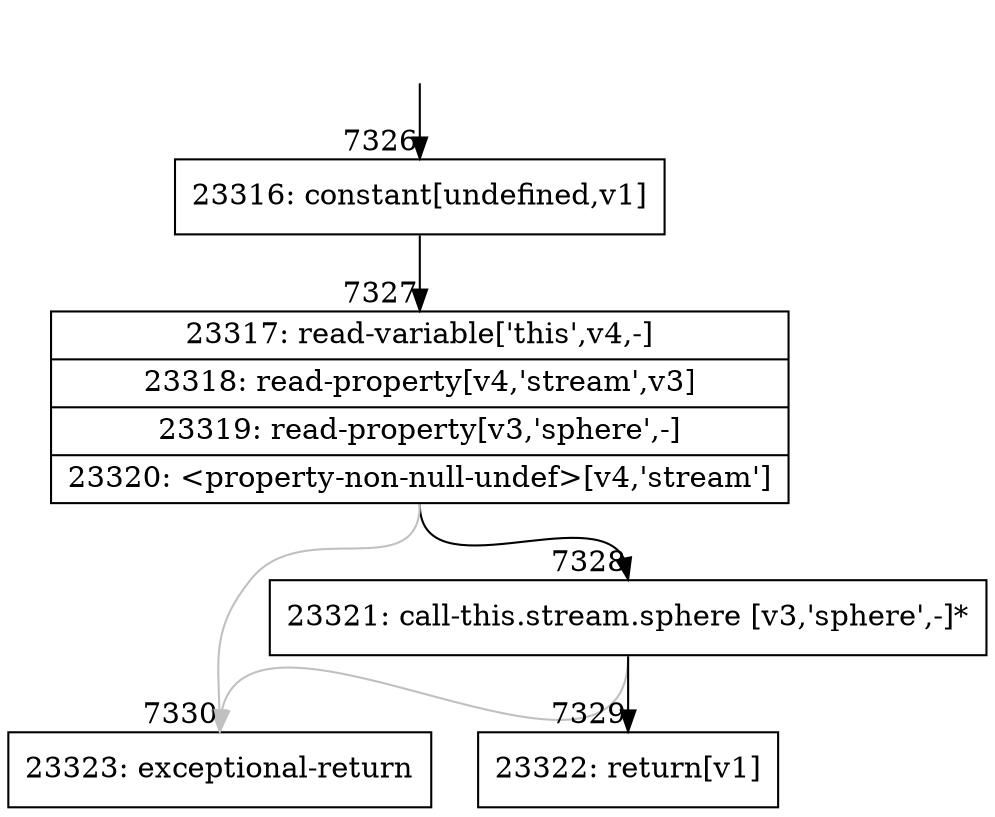 digraph {
rankdir="TD"
BB_entry680[shape=none,label=""];
BB_entry680 -> BB7326 [tailport=s, headport=n, headlabel="    7326"]
BB7326 [shape=record label="{23316: constant[undefined,v1]}" ] 
BB7326 -> BB7327 [tailport=s, headport=n, headlabel="      7327"]
BB7327 [shape=record label="{23317: read-variable['this',v4,-]|23318: read-property[v4,'stream',v3]|23319: read-property[v3,'sphere',-]|23320: \<property-non-null-undef\>[v4,'stream']}" ] 
BB7327 -> BB7328 [tailport=s, headport=n, headlabel="      7328"]
BB7327 -> BB7330 [tailport=s, headport=n, color=gray, headlabel="      7330"]
BB7328 [shape=record label="{23321: call-this.stream.sphere [v3,'sphere',-]*}" ] 
BB7328 -> BB7329 [tailport=s, headport=n, headlabel="      7329"]
BB7328 -> BB7330 [tailport=s, headport=n, color=gray]
BB7329 [shape=record label="{23322: return[v1]}" ] 
BB7330 [shape=record label="{23323: exceptional-return}" ] 
//#$~ 4264
}
